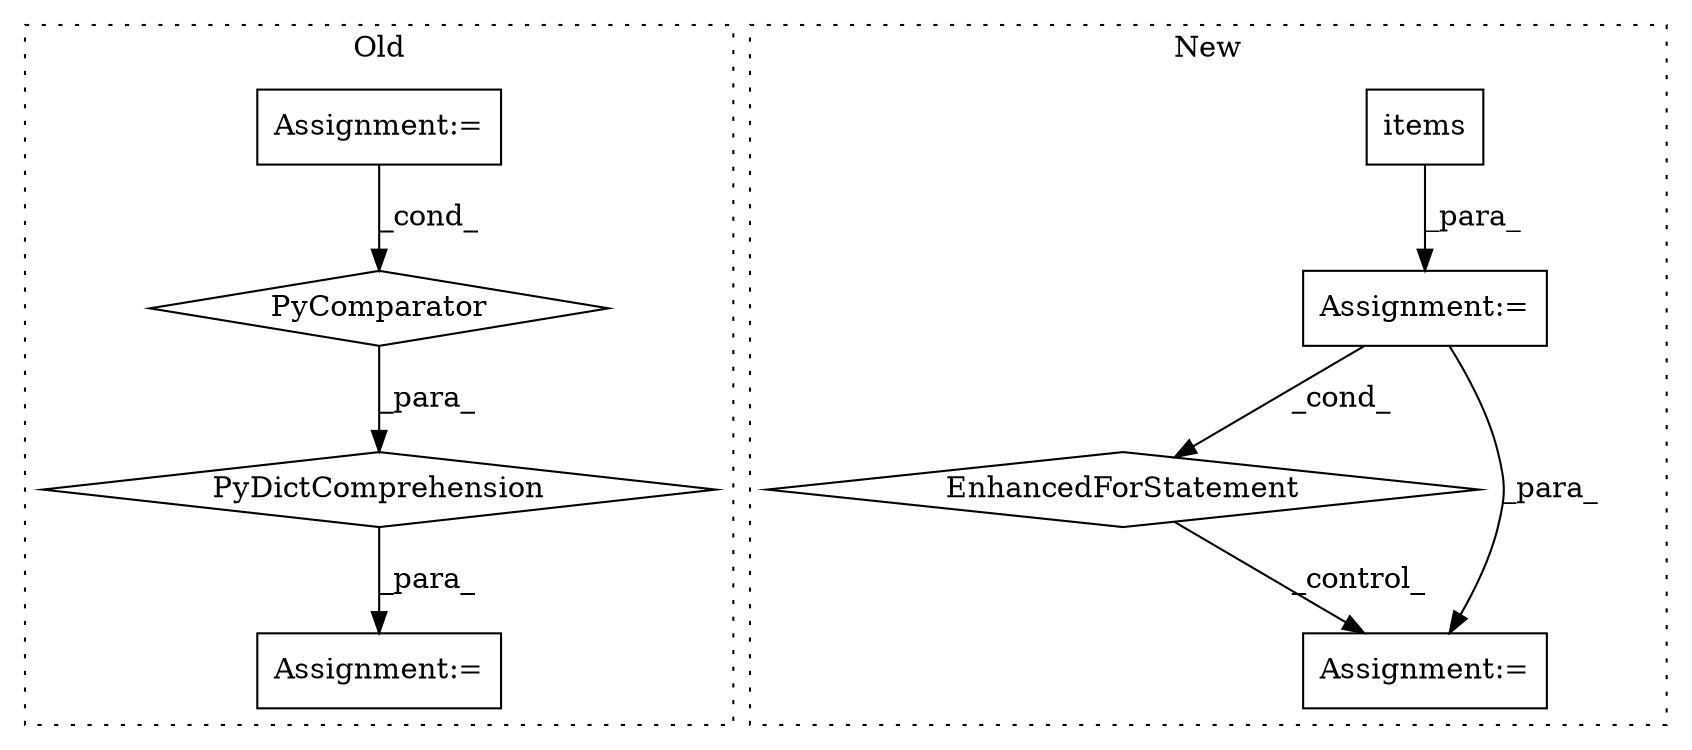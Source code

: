 digraph G {
subgraph cluster0 {
1 [label="PyDictComprehension" a="110" s="12442" l="147" shape="diamond"];
3 [label="PyComparator" a="113" s="12544" l="37" shape="diamond"];
4 [label="Assignment:=" a="7" s="12544" l="37" shape="box"];
6 [label="Assignment:=" a="7" s="12895" l="1" shape="box"];
label = "Old";
style="dotted";
}
subgraph cluster1 {
2 [label="items" a="32" s="14942" l="7" shape="box"];
5 [label="Assignment:=" a="7" s="14840,14949" l="71,2" shape="box"];
7 [label="EnhancedForStatement" a="70" s="14840,14949" l="71,2" shape="diamond"];
8 [label="Assignment:=" a="7" s="14972" l="1" shape="box"];
label = "New";
style="dotted";
}
1 -> 6 [label="_para_"];
2 -> 5 [label="_para_"];
3 -> 1 [label="_para_"];
4 -> 3 [label="_cond_"];
5 -> 8 [label="_para_"];
5 -> 7 [label="_cond_"];
7 -> 8 [label="_control_"];
}